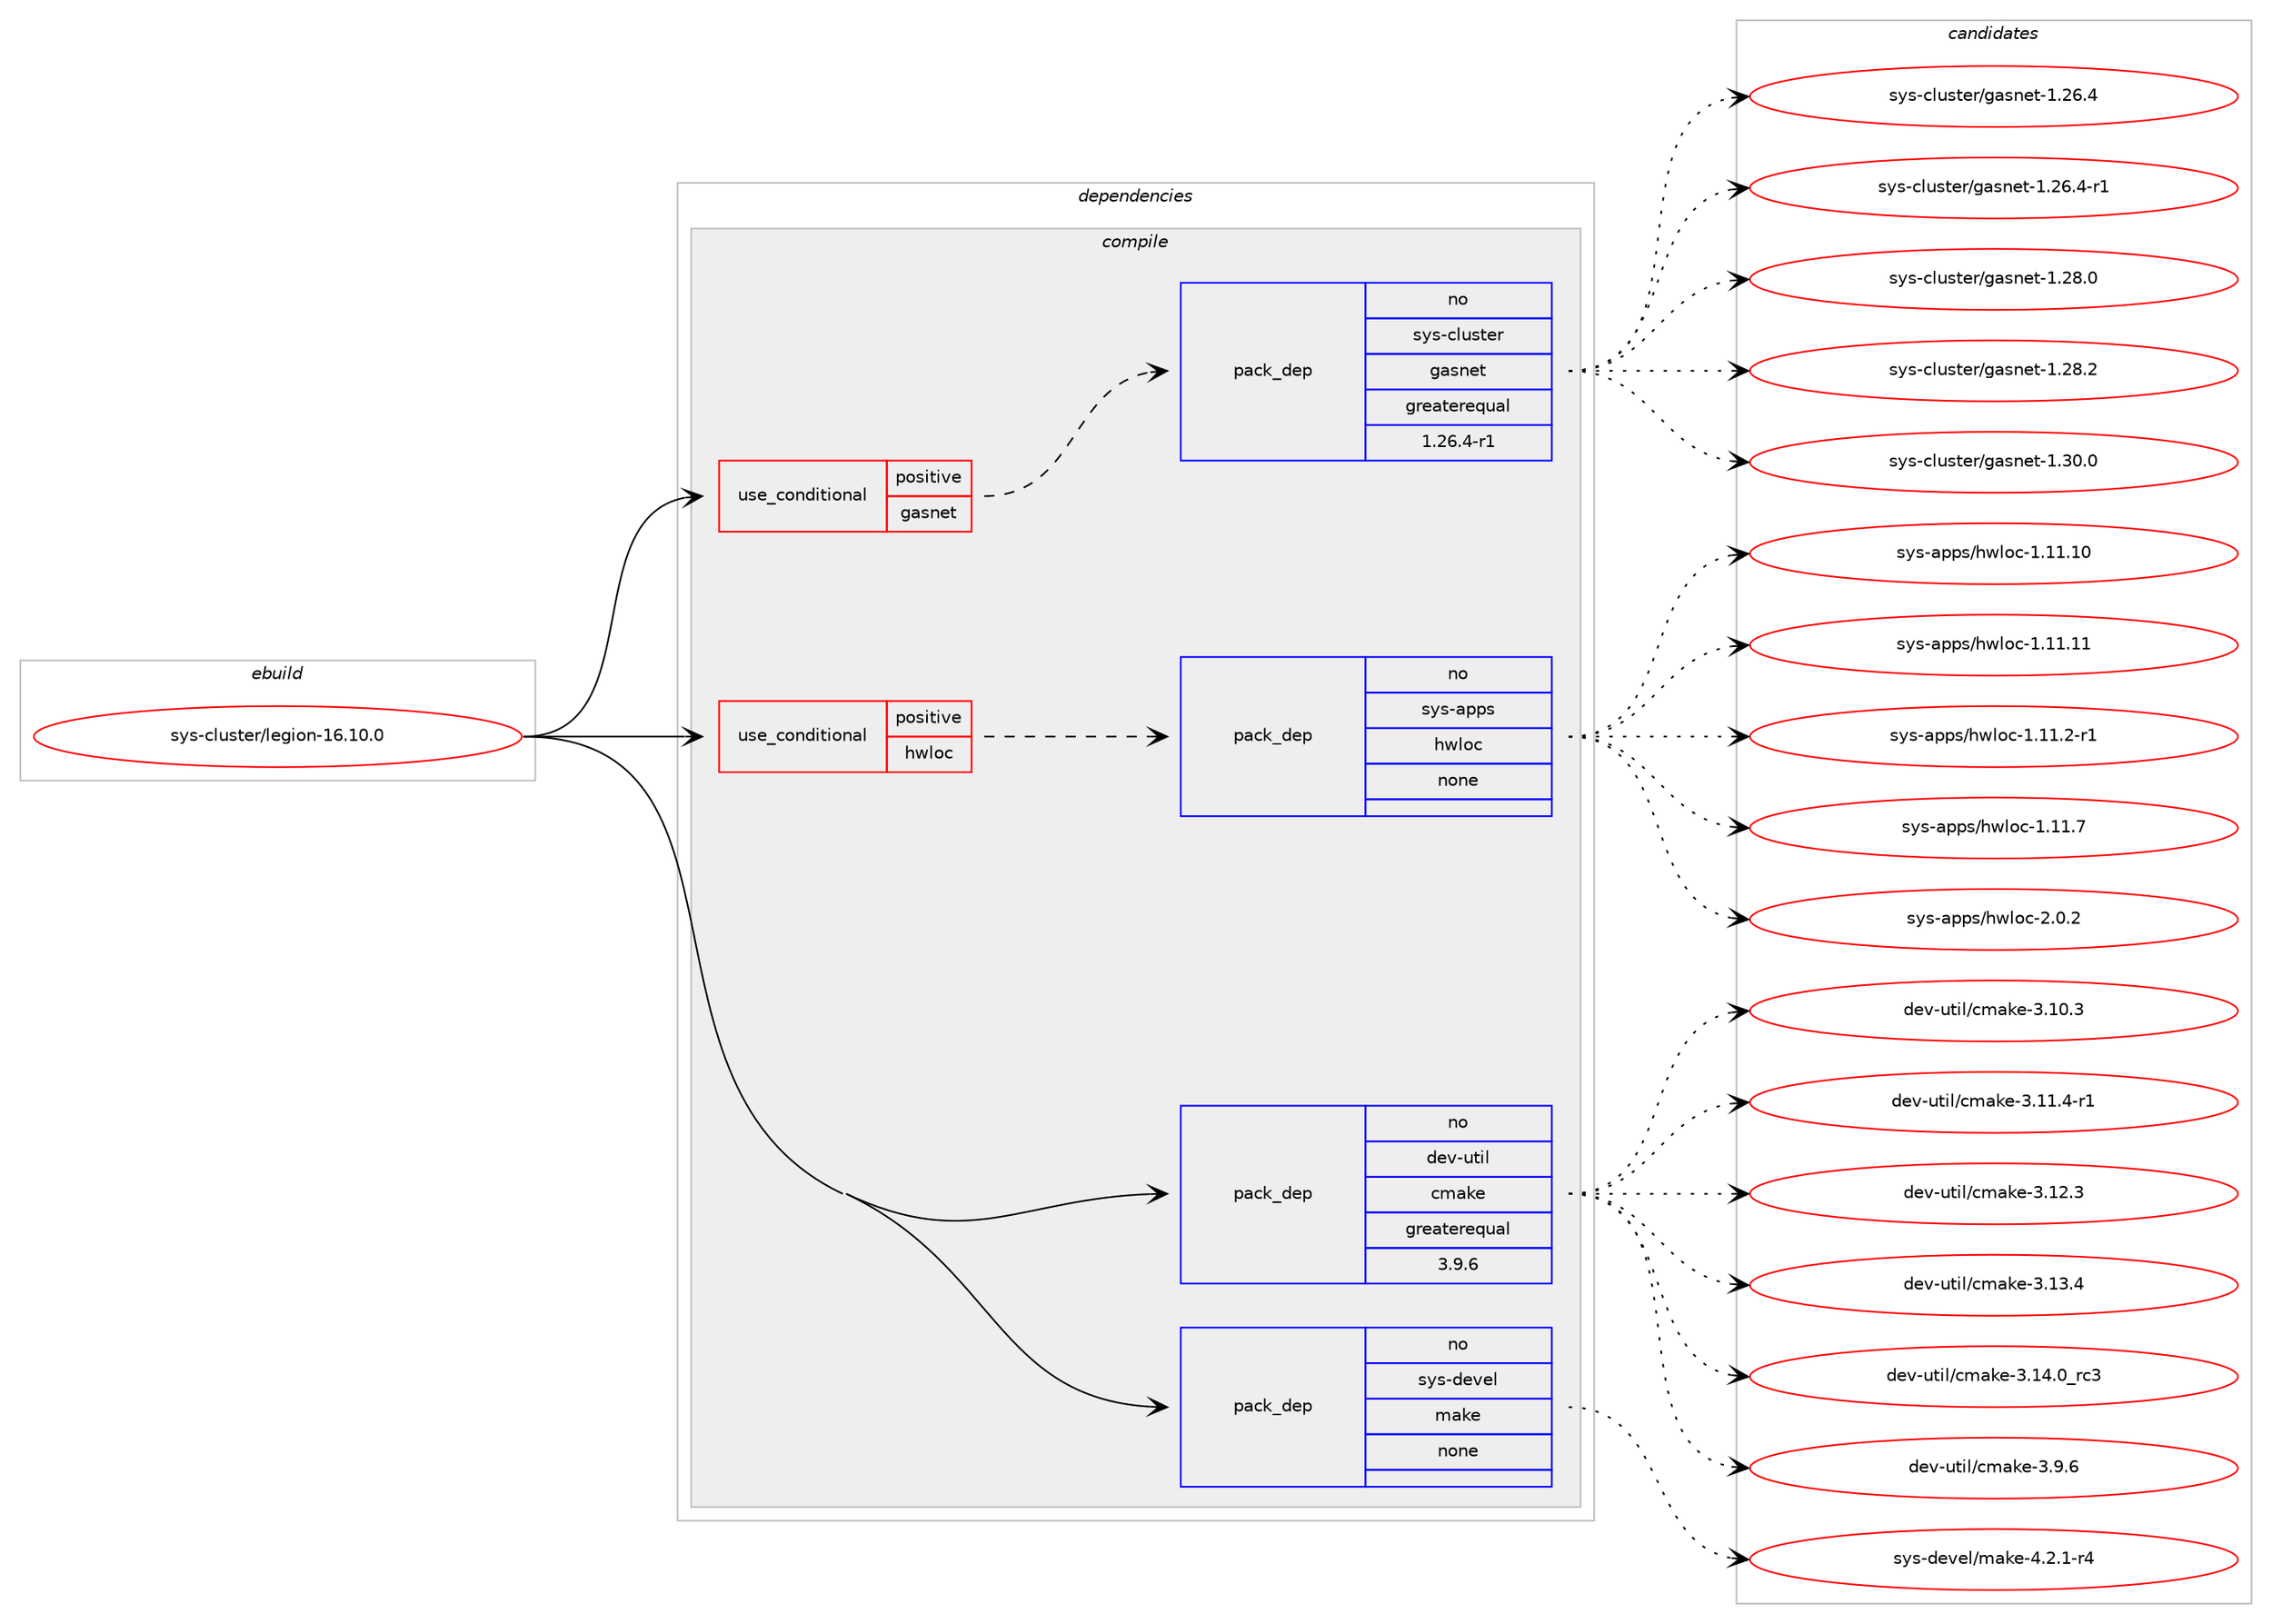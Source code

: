 digraph prolog {

# *************
# Graph options
# *************

newrank=true;
concentrate=true;
compound=true;
graph [rankdir=LR,fontname=Helvetica,fontsize=10,ranksep=1.5];#, ranksep=2.5, nodesep=0.2];
edge  [arrowhead=vee];
node  [fontname=Helvetica,fontsize=10];

# **********
# The ebuild
# **********

subgraph cluster_leftcol {
color=gray;
rank=same;
label=<<i>ebuild</i>>;
id [label="sys-cluster/legion-16.10.0", color=red, width=4, href="../sys-cluster/legion-16.10.0.svg"];
}

# ****************
# The dependencies
# ****************

subgraph cluster_midcol {
color=gray;
label=<<i>dependencies</i>>;
subgraph cluster_compile {
fillcolor="#eeeeee";
style=filled;
label=<<i>compile</i>>;
subgraph cond458792 {
dependency1723317 [label=<<TABLE BORDER="0" CELLBORDER="1" CELLSPACING="0" CELLPADDING="4"><TR><TD ROWSPAN="3" CELLPADDING="10">use_conditional</TD></TR><TR><TD>positive</TD></TR><TR><TD>gasnet</TD></TR></TABLE>>, shape=none, color=red];
subgraph pack1236287 {
dependency1723318 [label=<<TABLE BORDER="0" CELLBORDER="1" CELLSPACING="0" CELLPADDING="4" WIDTH="220"><TR><TD ROWSPAN="6" CELLPADDING="30">pack_dep</TD></TR><TR><TD WIDTH="110">no</TD></TR><TR><TD>sys-cluster</TD></TR><TR><TD>gasnet</TD></TR><TR><TD>greaterequal</TD></TR><TR><TD>1.26.4-r1</TD></TR></TABLE>>, shape=none, color=blue];
}
dependency1723317:e -> dependency1723318:w [weight=20,style="dashed",arrowhead="vee"];
}
id:e -> dependency1723317:w [weight=20,style="solid",arrowhead="vee"];
subgraph cond458793 {
dependency1723319 [label=<<TABLE BORDER="0" CELLBORDER="1" CELLSPACING="0" CELLPADDING="4"><TR><TD ROWSPAN="3" CELLPADDING="10">use_conditional</TD></TR><TR><TD>positive</TD></TR><TR><TD>hwloc</TD></TR></TABLE>>, shape=none, color=red];
subgraph pack1236288 {
dependency1723320 [label=<<TABLE BORDER="0" CELLBORDER="1" CELLSPACING="0" CELLPADDING="4" WIDTH="220"><TR><TD ROWSPAN="6" CELLPADDING="30">pack_dep</TD></TR><TR><TD WIDTH="110">no</TD></TR><TR><TD>sys-apps</TD></TR><TR><TD>hwloc</TD></TR><TR><TD>none</TD></TR><TR><TD></TD></TR></TABLE>>, shape=none, color=blue];
}
dependency1723319:e -> dependency1723320:w [weight=20,style="dashed",arrowhead="vee"];
}
id:e -> dependency1723319:w [weight=20,style="solid",arrowhead="vee"];
subgraph pack1236289 {
dependency1723321 [label=<<TABLE BORDER="0" CELLBORDER="1" CELLSPACING="0" CELLPADDING="4" WIDTH="220"><TR><TD ROWSPAN="6" CELLPADDING="30">pack_dep</TD></TR><TR><TD WIDTH="110">no</TD></TR><TR><TD>dev-util</TD></TR><TR><TD>cmake</TD></TR><TR><TD>greaterequal</TD></TR><TR><TD>3.9.6</TD></TR></TABLE>>, shape=none, color=blue];
}
id:e -> dependency1723321:w [weight=20,style="solid",arrowhead="vee"];
subgraph pack1236290 {
dependency1723322 [label=<<TABLE BORDER="0" CELLBORDER="1" CELLSPACING="0" CELLPADDING="4" WIDTH="220"><TR><TD ROWSPAN="6" CELLPADDING="30">pack_dep</TD></TR><TR><TD WIDTH="110">no</TD></TR><TR><TD>sys-devel</TD></TR><TR><TD>make</TD></TR><TR><TD>none</TD></TR><TR><TD></TD></TR></TABLE>>, shape=none, color=blue];
}
id:e -> dependency1723322:w [weight=20,style="solid",arrowhead="vee"];
}
subgraph cluster_compileandrun {
fillcolor="#eeeeee";
style=filled;
label=<<i>compile and run</i>>;
}
subgraph cluster_run {
fillcolor="#eeeeee";
style=filled;
label=<<i>run</i>>;
}
}

# **************
# The candidates
# **************

subgraph cluster_choices {
rank=same;
color=gray;
label=<<i>candidates</i>>;

subgraph choice1236287 {
color=black;
nodesep=1;
choice1151211154599108117115116101114471039711511010111645494650544652 [label="sys-cluster/gasnet-1.26.4", color=red, width=4,href="../sys-cluster/gasnet-1.26.4.svg"];
choice11512111545991081171151161011144710397115110101116454946505446524511449 [label="sys-cluster/gasnet-1.26.4-r1", color=red, width=4,href="../sys-cluster/gasnet-1.26.4-r1.svg"];
choice1151211154599108117115116101114471039711511010111645494650564648 [label="sys-cluster/gasnet-1.28.0", color=red, width=4,href="../sys-cluster/gasnet-1.28.0.svg"];
choice1151211154599108117115116101114471039711511010111645494650564650 [label="sys-cluster/gasnet-1.28.2", color=red, width=4,href="../sys-cluster/gasnet-1.28.2.svg"];
choice1151211154599108117115116101114471039711511010111645494651484648 [label="sys-cluster/gasnet-1.30.0", color=red, width=4,href="../sys-cluster/gasnet-1.30.0.svg"];
dependency1723318:e -> choice1151211154599108117115116101114471039711511010111645494650544652:w [style=dotted,weight="100"];
dependency1723318:e -> choice11512111545991081171151161011144710397115110101116454946505446524511449:w [style=dotted,weight="100"];
dependency1723318:e -> choice1151211154599108117115116101114471039711511010111645494650564648:w [style=dotted,weight="100"];
dependency1723318:e -> choice1151211154599108117115116101114471039711511010111645494650564650:w [style=dotted,weight="100"];
dependency1723318:e -> choice1151211154599108117115116101114471039711511010111645494651484648:w [style=dotted,weight="100"];
}
subgraph choice1236288 {
color=black;
nodesep=1;
choice115121115459711211211547104119108111994549464949464948 [label="sys-apps/hwloc-1.11.10", color=red, width=4,href="../sys-apps/hwloc-1.11.10.svg"];
choice115121115459711211211547104119108111994549464949464949 [label="sys-apps/hwloc-1.11.11", color=red, width=4,href="../sys-apps/hwloc-1.11.11.svg"];
choice11512111545971121121154710411910811199454946494946504511449 [label="sys-apps/hwloc-1.11.2-r1", color=red, width=4,href="../sys-apps/hwloc-1.11.2-r1.svg"];
choice1151211154597112112115471041191081119945494649494655 [label="sys-apps/hwloc-1.11.7", color=red, width=4,href="../sys-apps/hwloc-1.11.7.svg"];
choice11512111545971121121154710411910811199455046484650 [label="sys-apps/hwloc-2.0.2", color=red, width=4,href="../sys-apps/hwloc-2.0.2.svg"];
dependency1723320:e -> choice115121115459711211211547104119108111994549464949464948:w [style=dotted,weight="100"];
dependency1723320:e -> choice115121115459711211211547104119108111994549464949464949:w [style=dotted,weight="100"];
dependency1723320:e -> choice11512111545971121121154710411910811199454946494946504511449:w [style=dotted,weight="100"];
dependency1723320:e -> choice1151211154597112112115471041191081119945494649494655:w [style=dotted,weight="100"];
dependency1723320:e -> choice11512111545971121121154710411910811199455046484650:w [style=dotted,weight="100"];
}
subgraph choice1236289 {
color=black;
nodesep=1;
choice1001011184511711610510847991099710710145514649484651 [label="dev-util/cmake-3.10.3", color=red, width=4,href="../dev-util/cmake-3.10.3.svg"];
choice10010111845117116105108479910997107101455146494946524511449 [label="dev-util/cmake-3.11.4-r1", color=red, width=4,href="../dev-util/cmake-3.11.4-r1.svg"];
choice1001011184511711610510847991099710710145514649504651 [label="dev-util/cmake-3.12.3", color=red, width=4,href="../dev-util/cmake-3.12.3.svg"];
choice1001011184511711610510847991099710710145514649514652 [label="dev-util/cmake-3.13.4", color=red, width=4,href="../dev-util/cmake-3.13.4.svg"];
choice1001011184511711610510847991099710710145514649524648951149951 [label="dev-util/cmake-3.14.0_rc3", color=red, width=4,href="../dev-util/cmake-3.14.0_rc3.svg"];
choice10010111845117116105108479910997107101455146574654 [label="dev-util/cmake-3.9.6", color=red, width=4,href="../dev-util/cmake-3.9.6.svg"];
dependency1723321:e -> choice1001011184511711610510847991099710710145514649484651:w [style=dotted,weight="100"];
dependency1723321:e -> choice10010111845117116105108479910997107101455146494946524511449:w [style=dotted,weight="100"];
dependency1723321:e -> choice1001011184511711610510847991099710710145514649504651:w [style=dotted,weight="100"];
dependency1723321:e -> choice1001011184511711610510847991099710710145514649514652:w [style=dotted,weight="100"];
dependency1723321:e -> choice1001011184511711610510847991099710710145514649524648951149951:w [style=dotted,weight="100"];
dependency1723321:e -> choice10010111845117116105108479910997107101455146574654:w [style=dotted,weight="100"];
}
subgraph choice1236290 {
color=black;
nodesep=1;
choice1151211154510010111810110847109971071014552465046494511452 [label="sys-devel/make-4.2.1-r4", color=red, width=4,href="../sys-devel/make-4.2.1-r4.svg"];
dependency1723322:e -> choice1151211154510010111810110847109971071014552465046494511452:w [style=dotted,weight="100"];
}
}

}
